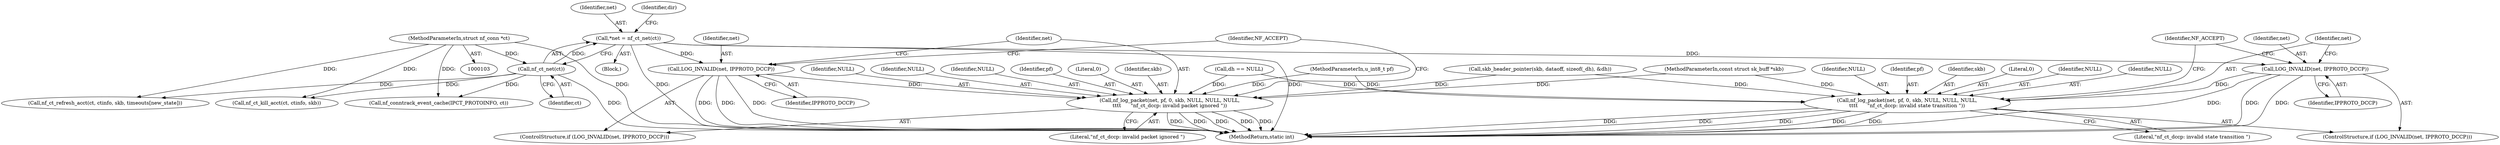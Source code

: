 digraph "0_linux_b22f5126a24b3b2f15448c3f2a254fc10cbc2b92_1@pointer" {
"1000113" [label="(Call,*net = nf_ct_net(ct))"];
"1000115" [label="(Call,nf_ct_net(ct))"];
"1000104" [label="(MethodParameterIn,struct nf_conn *ct)"];
"1000367" [label="(Call,LOG_INVALID(net, IPPROTO_DCCP))"];
"1000370" [label="(Call,nf_log_packet(net, pf, 0, skb, NULL, NULL, NULL,\n\t\t\t\t      \"nf_ct_dccp: invalid packet ignored \"))"];
"1000388" [label="(Call,LOG_INVALID(net, IPPROTO_DCCP))"];
"1000391" [label="(Call,nf_log_packet(net, pf, 0, skb, NULL, NULL, NULL,\n\t\t\t\t      \"nf_ct_dccp: invalid state transition \"))"];
"1000108" [label="(MethodParameterIn,u_int8_t pf)"];
"1000116" [label="(Identifier,ct)"];
"1000130" [label="(Call,skb_header_pointer(skb, dataoff, sizeof(_dh), &dh))"];
"1000111" [label="(Block,)"];
"1000391" [label="(Call,nf_log_packet(net, pf, 0, skb, NULL, NULL, NULL,\n\t\t\t\t      \"nf_ct_dccp: invalid state transition \"))"];
"1000439" [label="(Call,nf_conntrack_event_cache(IPCT_PROTOINFO, ct))"];
"1000395" [label="(Identifier,skb)"];
"1000368" [label="(Identifier,net)"];
"1000138" [label="(Call,dh == NULL)"];
"1000394" [label="(Literal,0)"];
"1000392" [label="(Identifier,net)"];
"1000114" [label="(Identifier,net)"];
"1000371" [label="(Identifier,net)"];
"1000375" [label="(Identifier,NULL)"];
"1000115" [label="(Call,nf_ct_net(ct))"];
"1000402" [label="(Identifier,NF_ACCEPT)"];
"1000451" [label="(MethodReturn,static int)"];
"1000369" [label="(Identifier,IPPROTO_DCCP)"];
"1000380" [label="(Identifier,NF_ACCEPT)"];
"1000119" [label="(Identifier,dir)"];
"1000113" [label="(Call,*net = nf_ct_net(ct))"];
"1000396" [label="(Identifier,NULL)"];
"1000387" [label="(ControlStructure,if (LOG_INVALID(net, IPPROTO_DCCP)))"];
"1000376" [label="(Identifier,NULL)"];
"1000388" [label="(Call,LOG_INVALID(net, IPPROTO_DCCP))"];
"1000398" [label="(Identifier,NULL)"];
"1000389" [label="(Identifier,net)"];
"1000390" [label="(Identifier,IPPROTO_DCCP)"];
"1000370" [label="(Call,nf_log_packet(net, pf, 0, skb, NULL, NULL, NULL,\n\t\t\t\t      \"nf_ct_dccp: invalid packet ignored \"))"];
"1000367" [label="(Call,LOG_INVALID(net, IPPROTO_DCCP))"];
"1000159" [label="(Call,nf_ct_kill_acct(ct, ctinfo, skb))"];
"1000366" [label="(ControlStructure,if (LOG_INVALID(net, IPPROTO_DCCP)))"];
"1000377" [label="(Identifier,NULL)"];
"1000378" [label="(Literal,\"nf_ct_dccp: invalid packet ignored \")"];
"1000442" [label="(Call,nf_ct_refresh_acct(ct, ctinfo, skb, timeouts[new_state]))"];
"1000372" [label="(Identifier,pf)"];
"1000397" [label="(Identifier,NULL)"];
"1000393" [label="(Identifier,pf)"];
"1000373" [label="(Literal,0)"];
"1000104" [label="(MethodParameterIn,struct nf_conn *ct)"];
"1000399" [label="(Literal,\"nf_ct_dccp: invalid state transition \")"];
"1000374" [label="(Identifier,skb)"];
"1000105" [label="(MethodParameterIn,const struct sk_buff *skb)"];
"1000113" -> "1000111"  [label="AST: "];
"1000113" -> "1000115"  [label="CFG: "];
"1000114" -> "1000113"  [label="AST: "];
"1000115" -> "1000113"  [label="AST: "];
"1000119" -> "1000113"  [label="CFG: "];
"1000113" -> "1000451"  [label="DDG: "];
"1000113" -> "1000451"  [label="DDG: "];
"1000115" -> "1000113"  [label="DDG: "];
"1000113" -> "1000367"  [label="DDG: "];
"1000113" -> "1000388"  [label="DDG: "];
"1000115" -> "1000116"  [label="CFG: "];
"1000116" -> "1000115"  [label="AST: "];
"1000115" -> "1000451"  [label="DDG: "];
"1000104" -> "1000115"  [label="DDG: "];
"1000115" -> "1000159"  [label="DDG: "];
"1000115" -> "1000439"  [label="DDG: "];
"1000115" -> "1000442"  [label="DDG: "];
"1000104" -> "1000103"  [label="AST: "];
"1000104" -> "1000451"  [label="DDG: "];
"1000104" -> "1000159"  [label="DDG: "];
"1000104" -> "1000439"  [label="DDG: "];
"1000104" -> "1000442"  [label="DDG: "];
"1000367" -> "1000366"  [label="AST: "];
"1000367" -> "1000369"  [label="CFG: "];
"1000368" -> "1000367"  [label="AST: "];
"1000369" -> "1000367"  [label="AST: "];
"1000371" -> "1000367"  [label="CFG: "];
"1000380" -> "1000367"  [label="CFG: "];
"1000367" -> "1000451"  [label="DDG: "];
"1000367" -> "1000451"  [label="DDG: "];
"1000367" -> "1000451"  [label="DDG: "];
"1000367" -> "1000370"  [label="DDG: "];
"1000370" -> "1000366"  [label="AST: "];
"1000370" -> "1000378"  [label="CFG: "];
"1000371" -> "1000370"  [label="AST: "];
"1000372" -> "1000370"  [label="AST: "];
"1000373" -> "1000370"  [label="AST: "];
"1000374" -> "1000370"  [label="AST: "];
"1000375" -> "1000370"  [label="AST: "];
"1000376" -> "1000370"  [label="AST: "];
"1000377" -> "1000370"  [label="AST: "];
"1000378" -> "1000370"  [label="AST: "];
"1000380" -> "1000370"  [label="CFG: "];
"1000370" -> "1000451"  [label="DDG: "];
"1000370" -> "1000451"  [label="DDG: "];
"1000370" -> "1000451"  [label="DDG: "];
"1000370" -> "1000451"  [label="DDG: "];
"1000370" -> "1000451"  [label="DDG: "];
"1000108" -> "1000370"  [label="DDG: "];
"1000130" -> "1000370"  [label="DDG: "];
"1000105" -> "1000370"  [label="DDG: "];
"1000138" -> "1000370"  [label="DDG: "];
"1000388" -> "1000387"  [label="AST: "];
"1000388" -> "1000390"  [label="CFG: "];
"1000389" -> "1000388"  [label="AST: "];
"1000390" -> "1000388"  [label="AST: "];
"1000392" -> "1000388"  [label="CFG: "];
"1000402" -> "1000388"  [label="CFG: "];
"1000388" -> "1000451"  [label="DDG: "];
"1000388" -> "1000451"  [label="DDG: "];
"1000388" -> "1000451"  [label="DDG: "];
"1000388" -> "1000391"  [label="DDG: "];
"1000391" -> "1000387"  [label="AST: "];
"1000391" -> "1000399"  [label="CFG: "];
"1000392" -> "1000391"  [label="AST: "];
"1000393" -> "1000391"  [label="AST: "];
"1000394" -> "1000391"  [label="AST: "];
"1000395" -> "1000391"  [label="AST: "];
"1000396" -> "1000391"  [label="AST: "];
"1000397" -> "1000391"  [label="AST: "];
"1000398" -> "1000391"  [label="AST: "];
"1000399" -> "1000391"  [label="AST: "];
"1000402" -> "1000391"  [label="CFG: "];
"1000391" -> "1000451"  [label="DDG: "];
"1000391" -> "1000451"  [label="DDG: "];
"1000391" -> "1000451"  [label="DDG: "];
"1000391" -> "1000451"  [label="DDG: "];
"1000391" -> "1000451"  [label="DDG: "];
"1000108" -> "1000391"  [label="DDG: "];
"1000130" -> "1000391"  [label="DDG: "];
"1000105" -> "1000391"  [label="DDG: "];
"1000138" -> "1000391"  [label="DDG: "];
}
